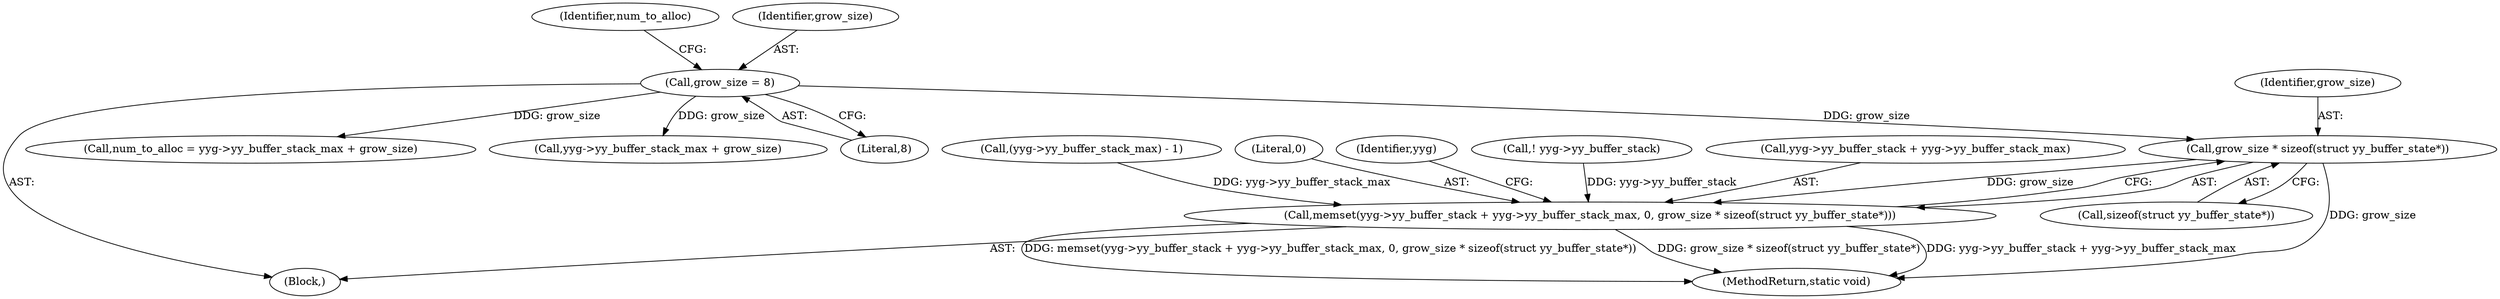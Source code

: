 digraph "0_yara_3119b232c9c453c98d8fa8b6ae4e37ba18117cd4@API" {
"1000216" [label="(Call,grow_size * sizeof(struct yy_buffer_state*))"];
"1000175" [label="(Call,grow_size = 8)"];
"1000207" [label="(Call,memset(yyg->yy_buffer_stack + yyg->yy_buffer_stack_max, 0, grow_size * sizeof(struct yy_buffer_state*)))"];
"1000168" [label="(Call,(yyg->yy_buffer_stack_max) - 1)"];
"1000215" [label="(Literal,0)"];
"1000175" [label="(Call,grow_size = 8)"];
"1000222" [label="(Identifier,yyg)"];
"1000179" [label="(Identifier,num_to_alloc)"];
"1000173" [label="(Block,)"];
"1000178" [label="(Call,num_to_alloc = yyg->yy_buffer_stack_max + grow_size)"];
"1000180" [label="(Call,yyg->yy_buffer_stack_max + grow_size)"];
"1000201" [label="(Call,! yyg->yy_buffer_stack)"];
"1000208" [label="(Call,yyg->yy_buffer_stack + yyg->yy_buffer_stack_max)"];
"1000216" [label="(Call,grow_size * sizeof(struct yy_buffer_state*))"];
"1000177" [label="(Literal,8)"];
"1000207" [label="(Call,memset(yyg->yy_buffer_stack + yyg->yy_buffer_stack_max, 0, grow_size * sizeof(struct yy_buffer_state*)))"];
"1000176" [label="(Identifier,grow_size)"];
"1000225" [label="(MethodReturn,static void)"];
"1000218" [label="(Call,sizeof(struct yy_buffer_state*))"];
"1000217" [label="(Identifier,grow_size)"];
"1000216" -> "1000207"  [label="AST: "];
"1000216" -> "1000218"  [label="CFG: "];
"1000217" -> "1000216"  [label="AST: "];
"1000218" -> "1000216"  [label="AST: "];
"1000207" -> "1000216"  [label="CFG: "];
"1000216" -> "1000225"  [label="DDG: grow_size"];
"1000216" -> "1000207"  [label="DDG: grow_size"];
"1000175" -> "1000216"  [label="DDG: grow_size"];
"1000175" -> "1000173"  [label="AST: "];
"1000175" -> "1000177"  [label="CFG: "];
"1000176" -> "1000175"  [label="AST: "];
"1000177" -> "1000175"  [label="AST: "];
"1000179" -> "1000175"  [label="CFG: "];
"1000175" -> "1000178"  [label="DDG: grow_size"];
"1000175" -> "1000180"  [label="DDG: grow_size"];
"1000207" -> "1000173"  [label="AST: "];
"1000208" -> "1000207"  [label="AST: "];
"1000215" -> "1000207"  [label="AST: "];
"1000222" -> "1000207"  [label="CFG: "];
"1000207" -> "1000225"  [label="DDG: grow_size * sizeof(struct yy_buffer_state*)"];
"1000207" -> "1000225"  [label="DDG: yyg->yy_buffer_stack + yyg->yy_buffer_stack_max"];
"1000207" -> "1000225"  [label="DDG: memset(yyg->yy_buffer_stack + yyg->yy_buffer_stack_max, 0, grow_size * sizeof(struct yy_buffer_state*))"];
"1000201" -> "1000207"  [label="DDG: yyg->yy_buffer_stack"];
"1000168" -> "1000207"  [label="DDG: yyg->yy_buffer_stack_max"];
}
